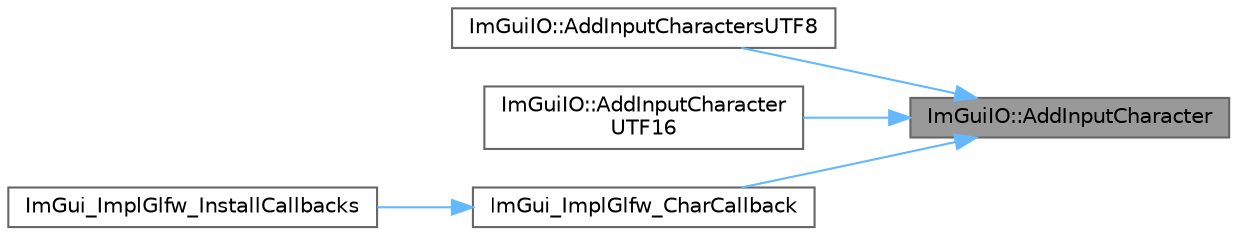digraph "ImGuiIO::AddInputCharacter"
{
 // LATEX_PDF_SIZE
  bgcolor="transparent";
  edge [fontname=Helvetica,fontsize=10,labelfontname=Helvetica,labelfontsize=10];
  node [fontname=Helvetica,fontsize=10,shape=box,height=0.2,width=0.4];
  rankdir="RL";
  Node1 [id="Node000001",label="ImGuiIO::AddInputCharacter",height=0.2,width=0.4,color="gray40", fillcolor="grey60", style="filled", fontcolor="black",tooltip=" "];
  Node1 -> Node2 [id="edge1_Node000001_Node000002",dir="back",color="steelblue1",style="solid",tooltip=" "];
  Node2 [id="Node000002",label="ImGuiIO::AddInputCharactersUTF8",height=0.2,width=0.4,color="grey40", fillcolor="white", style="filled",URL="$struct_im_gui_i_o.html#abf60d6dc365fab19136059f64680bdcc",tooltip=" "];
  Node1 -> Node3 [id="edge2_Node000001_Node000003",dir="back",color="steelblue1",style="solid",tooltip=" "];
  Node3 [id="Node000003",label="ImGuiIO::AddInputCharacter\lUTF16",height=0.2,width=0.4,color="grey40", fillcolor="white", style="filled",URL="$struct_im_gui_i_o.html#a09ce496becb406f0fbe94dc35915af64",tooltip=" "];
  Node1 -> Node4 [id="edge3_Node000001_Node000004",dir="back",color="steelblue1",style="solid",tooltip=" "];
  Node4 [id="Node000004",label="ImGui_ImplGlfw_CharCallback",height=0.2,width=0.4,color="grey40", fillcolor="white", style="filled",URL="$imgui__impl__glfw_8cpp.html#afe604d459cc5c4a173ce9e331af6735b",tooltip=" "];
  Node4 -> Node5 [id="edge4_Node000004_Node000005",dir="back",color="steelblue1",style="solid",tooltip=" "];
  Node5 [id="Node000005",label="ImGui_ImplGlfw_InstallCallbacks",height=0.2,width=0.4,color="grey40", fillcolor="white", style="filled",URL="$imgui__impl__glfw_8cpp.html#a6fe1ba0e49c2da76f4f28856bc8511fb",tooltip=" "];
}

